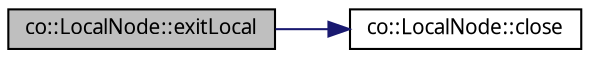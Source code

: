 digraph "co::LocalNode::exitLocal"
{
  edge [fontname="Sans",fontsize="10",labelfontname="Sans",labelfontsize="10"];
  node [fontname="Sans",fontsize="10",shape=record];
  rankdir="LR";
  Node1 [label="co::LocalNode::exitLocal",height=0.2,width=0.4,color="black", fillcolor="grey75", style="filled" fontcolor="black"];
  Node1 -> Node2 [color="midnightblue",fontsize="10",style="solid",fontname="Sans"];
  Node2 [label="co::LocalNode::close",height=0.2,width=0.4,color="black", fillcolor="white", style="filled",URL="$classco_1_1LocalNode.html#a40df2d93c9d4551f6243fde90825c25f",tooltip="Close a listening node. "];
}
